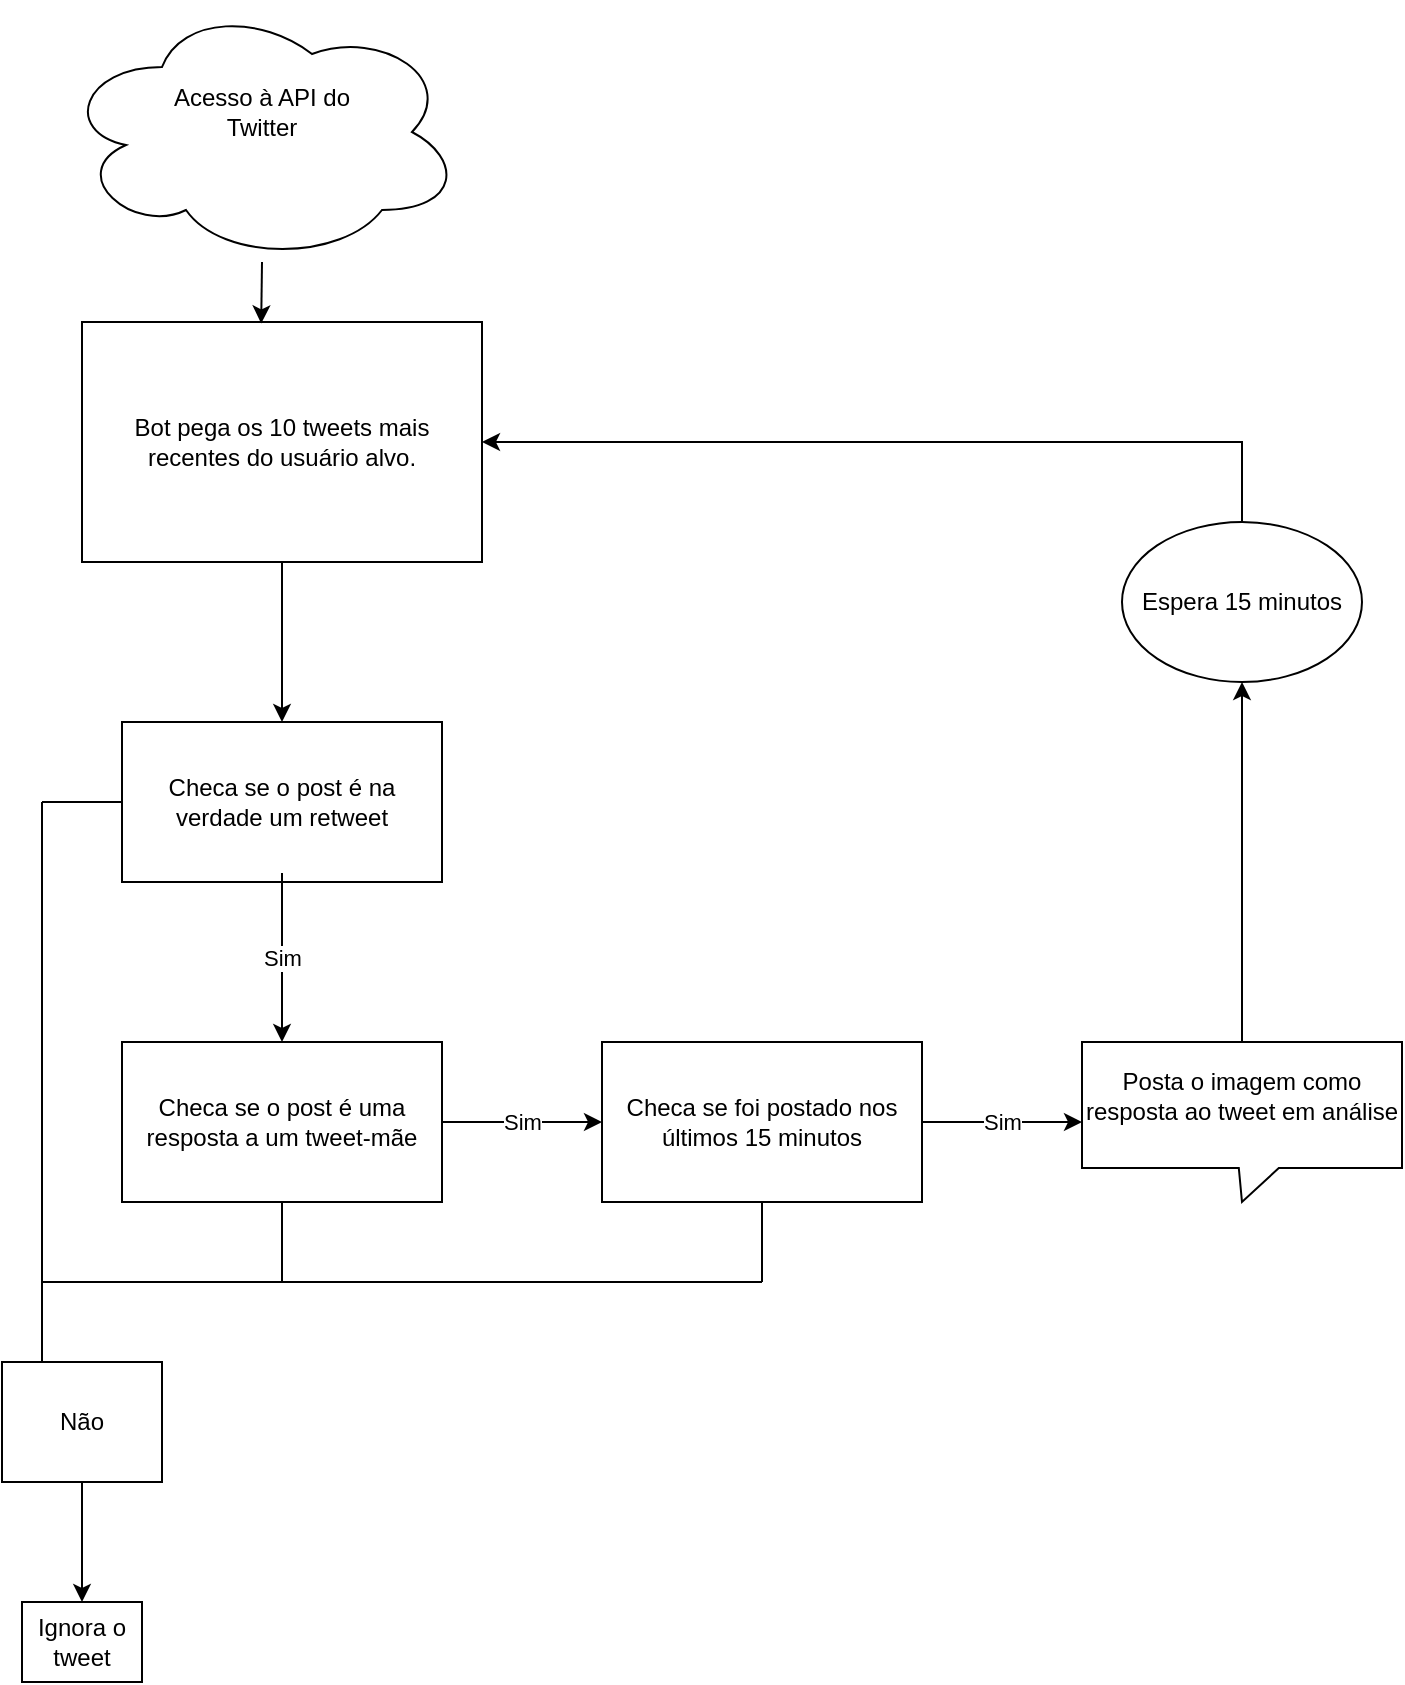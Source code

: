 <mxfile version="12.6.6" type="device"><diagram id="Cb6JsTCsP2V8VwC_PzNi" name="Page-1"><mxGraphModel dx="1422" dy="745" grid="1" gridSize="10" guides="1" tooltips="1" connect="1" arrows="1" fold="1" page="1" pageScale="1" pageWidth="850" pageHeight="1100" math="0" shadow="0"><root><mxCell id="0"/><mxCell id="1" parent="0"/><mxCell id="kjSqjSgsv92NFPC_oOvG-6" value="" style="endArrow=classic;html=1;exitX=0.5;exitY=1;exitDx=0;exitDy=0;" edge="1" parent="1" source="kjSqjSgsv92NFPC_oOvG-4" target="kjSqjSgsv92NFPC_oOvG-7"><mxGeometry width="50" height="50" relative="1" as="geometry"><mxPoint x="60" y="360" as="sourcePoint"/><mxPoint x="160" y="400" as="targetPoint"/></mxGeometry></mxCell><mxCell id="kjSqjSgsv92NFPC_oOvG-17" value="" style="group" vertex="1" connectable="0" parent="1"><mxGeometry x="50" width="200" height="130" as="geometry"/></mxCell><mxCell id="kjSqjSgsv92NFPC_oOvG-15" value="" style="ellipse;shape=cloud;whiteSpace=wrap;html=1;" vertex="1" parent="kjSqjSgsv92NFPC_oOvG-17"><mxGeometry width="200" height="130" as="geometry"/></mxCell><mxCell id="kjSqjSgsv92NFPC_oOvG-16" value="Acesso à API do Twitter" style="text;html=1;strokeColor=none;fillColor=none;align=center;verticalAlign=middle;whiteSpace=wrap;rounded=0;" vertex="1" parent="kjSqjSgsv92NFPC_oOvG-17"><mxGeometry x="40" y="40" width="120" height="30" as="geometry"/></mxCell><mxCell id="kjSqjSgsv92NFPC_oOvG-18" value="" style="group" vertex="1" connectable="0" parent="1"><mxGeometry x="60" y="160" width="200" height="120" as="geometry"/></mxCell><mxCell id="kjSqjSgsv92NFPC_oOvG-4" value="" style="rounded=0;whiteSpace=wrap;html=1;" vertex="1" parent="kjSqjSgsv92NFPC_oOvG-18"><mxGeometry width="200" height="120.0" as="geometry"/></mxCell><mxCell id="kjSqjSgsv92NFPC_oOvG-5" value="Bot pega os 10 tweets mais recentes do usuário alvo." style="text;html=1;strokeColor=none;fillColor=none;align=center;verticalAlign=middle;whiteSpace=wrap;rounded=0;" vertex="1" parent="kjSqjSgsv92NFPC_oOvG-18"><mxGeometry x="15" y="21.818" width="170" height="76.364" as="geometry"/></mxCell><mxCell id="kjSqjSgsv92NFPC_oOvG-19" value="" style="group" vertex="1" connectable="0" parent="1"><mxGeometry x="80" y="360" width="160" height="80" as="geometry"/></mxCell><mxCell id="kjSqjSgsv92NFPC_oOvG-7" value="" style="rounded=0;whiteSpace=wrap;html=1;" vertex="1" parent="kjSqjSgsv92NFPC_oOvG-19"><mxGeometry width="160" height="80" as="geometry"/></mxCell><mxCell id="kjSqjSgsv92NFPC_oOvG-8" value="Checa se o post é na verdade um retweet" style="text;html=1;strokeColor=none;fillColor=none;align=center;verticalAlign=middle;whiteSpace=wrap;rounded=0;" vertex="1" parent="kjSqjSgsv92NFPC_oOvG-19"><mxGeometry x="5" y="4.444" width="150" height="71.111" as="geometry"/></mxCell><mxCell id="kjSqjSgsv92NFPC_oOvG-20" value="" style="group" vertex="1" connectable="0" parent="1"><mxGeometry x="80" y="520" width="160" height="80" as="geometry"/></mxCell><mxCell id="kjSqjSgsv92NFPC_oOvG-9" value="" style="rounded=0;whiteSpace=wrap;html=1;" vertex="1" parent="kjSqjSgsv92NFPC_oOvG-20"><mxGeometry width="160" height="80" as="geometry"/></mxCell><mxCell id="kjSqjSgsv92NFPC_oOvG-10" value="Checa se o post é uma resposta a um tweet-mãe" style="text;html=1;strokeColor=none;fillColor=none;align=center;verticalAlign=middle;whiteSpace=wrap;rounded=0;" vertex="1" parent="kjSqjSgsv92NFPC_oOvG-20"><mxGeometry x="5" y="4.444" width="150" height="71.111" as="geometry"/></mxCell><mxCell id="kjSqjSgsv92NFPC_oOvG-21" value="" style="group" vertex="1" connectable="0" parent="1"><mxGeometry x="320" y="520" width="160" height="80" as="geometry"/></mxCell><mxCell id="kjSqjSgsv92NFPC_oOvG-11" value="" style="rounded=0;whiteSpace=wrap;html=1;" vertex="1" parent="kjSqjSgsv92NFPC_oOvG-21"><mxGeometry width="160" height="80" as="geometry"/></mxCell><mxCell id="kjSqjSgsv92NFPC_oOvG-12" value="Checa se foi postado nos últimos 15 minutos" style="text;html=1;strokeColor=none;fillColor=none;align=center;verticalAlign=middle;whiteSpace=wrap;rounded=0;" vertex="1" parent="kjSqjSgsv92NFPC_oOvG-21"><mxGeometry x="5" y="4.444" width="150" height="71.111" as="geometry"/></mxCell><mxCell id="kjSqjSgsv92NFPC_oOvG-22" value="" style="group" vertex="1" connectable="0" parent="1"><mxGeometry x="560" y="520" width="160" height="80" as="geometry"/></mxCell><mxCell id="kjSqjSgsv92NFPC_oOvG-13" value="" style="shape=callout;whiteSpace=wrap;html=1;perimeter=calloutPerimeter;size=17;position=0.49;" vertex="1" parent="kjSqjSgsv92NFPC_oOvG-22"><mxGeometry width="160" height="80" as="geometry"/></mxCell><mxCell id="kjSqjSgsv92NFPC_oOvG-14" value="Posta o imagem como resposta ao tweet em análise" style="text;html=1;strokeColor=none;fillColor=none;align=center;verticalAlign=middle;whiteSpace=wrap;rounded=0;" vertex="1" parent="kjSqjSgsv92NFPC_oOvG-22"><mxGeometry width="160" height="53.333" as="geometry"/></mxCell><mxCell id="kjSqjSgsv92NFPC_oOvG-23" value="" style="endArrow=none;html=1;entryX=0;entryY=0.5;entryDx=0;entryDy=0;" edge="1" parent="1" target="kjSqjSgsv92NFPC_oOvG-7"><mxGeometry width="50" height="50" relative="1" as="geometry"><mxPoint x="40" y="400" as="sourcePoint"/><mxPoint x="40" y="230" as="targetPoint"/></mxGeometry></mxCell><mxCell id="kjSqjSgsv92NFPC_oOvG-24" value="" style="endArrow=none;html=1;" edge="1" parent="1"><mxGeometry width="50" height="50" relative="1" as="geometry"><mxPoint x="40" y="680" as="sourcePoint"/><mxPoint x="40" y="400" as="targetPoint"/></mxGeometry></mxCell><mxCell id="kjSqjSgsv92NFPC_oOvG-26" value="" style="rounded=0;whiteSpace=wrap;html=1;" vertex="1" parent="1"><mxGeometry x="20" y="680" width="80" height="60" as="geometry"/></mxCell><mxCell id="kjSqjSgsv92NFPC_oOvG-28" value="Não" style="text;html=1;strokeColor=none;fillColor=none;align=center;verticalAlign=middle;whiteSpace=wrap;rounded=0;" vertex="1" parent="1"><mxGeometry x="40" y="700" width="40" height="20" as="geometry"/></mxCell><mxCell id="kjSqjSgsv92NFPC_oOvG-29" value="" style="endArrow=none;html=1;entryX=0.5;entryY=1;entryDx=0;entryDy=0;" edge="1" parent="1" target="kjSqjSgsv92NFPC_oOvG-9"><mxGeometry width="50" height="50" relative="1" as="geometry"><mxPoint x="160" y="640" as="sourcePoint"/><mxPoint x="70" y="760" as="targetPoint"/></mxGeometry></mxCell><mxCell id="kjSqjSgsv92NFPC_oOvG-30" value="" style="endArrow=none;html=1;entryX=0.5;entryY=1;entryDx=0;entryDy=0;" edge="1" parent="1" target="kjSqjSgsv92NFPC_oOvG-11"><mxGeometry width="50" height="50" relative="1" as="geometry"><mxPoint x="400" y="640" as="sourcePoint"/><mxPoint x="70" y="760" as="targetPoint"/></mxGeometry></mxCell><mxCell id="kjSqjSgsv92NFPC_oOvG-31" value="" style="endArrow=none;html=1;" edge="1" parent="1"><mxGeometry width="50" height="50" relative="1" as="geometry"><mxPoint x="40" y="640" as="sourcePoint"/><mxPoint x="400" y="640" as="targetPoint"/></mxGeometry></mxCell><mxCell id="kjSqjSgsv92NFPC_oOvG-33" value="" style="rounded=0;whiteSpace=wrap;html=1;" vertex="1" parent="1"><mxGeometry x="30" y="800" width="60" height="40" as="geometry"/></mxCell><mxCell id="kjSqjSgsv92NFPC_oOvG-34" value="" style="endArrow=classic;html=1;exitX=0.5;exitY=1;exitDx=0;exitDy=0;entryX=0.5;entryY=0;entryDx=0;entryDy=0;" edge="1" parent="1" source="kjSqjSgsv92NFPC_oOvG-26" target="kjSqjSgsv92NFPC_oOvG-33"><mxGeometry width="50" height="50" relative="1" as="geometry"><mxPoint x="59" y="743" as="sourcePoint"/><mxPoint x="80" y="790" as="targetPoint"/></mxGeometry></mxCell><mxCell id="kjSqjSgsv92NFPC_oOvG-36" value="Ignora o tweet" style="text;html=1;strokeColor=none;fillColor=none;align=center;verticalAlign=middle;whiteSpace=wrap;rounded=0;" vertex="1" parent="1"><mxGeometry x="30" y="800" width="60" height="40" as="geometry"/></mxCell><mxCell id="kjSqjSgsv92NFPC_oOvG-37" value="Sim" style="endArrow=classic;html=1;exitX=1;exitY=0.5;exitDx=0;exitDy=0;entryX=0;entryY=0.5;entryDx=0;entryDy=0;" edge="1" parent="1" source="kjSqjSgsv92NFPC_oOvG-9" target="kjSqjSgsv92NFPC_oOvG-11"><mxGeometry width="50" height="50" relative="1" as="geometry"><mxPoint x="20" y="910" as="sourcePoint"/><mxPoint x="70" y="860" as="targetPoint"/></mxGeometry></mxCell><mxCell id="kjSqjSgsv92NFPC_oOvG-39" value="Sim" style="edgeStyle=none;rounded=0;orthogonalLoop=1;jettySize=auto;html=1;entryX=0;entryY=0.75;entryDx=0;entryDy=0;" edge="1" parent="1" source="kjSqjSgsv92NFPC_oOvG-11" target="kjSqjSgsv92NFPC_oOvG-14"><mxGeometry relative="1" as="geometry"/></mxCell><mxCell id="kjSqjSgsv92NFPC_oOvG-45" style="edgeStyle=none;rounded=0;orthogonalLoop=1;jettySize=auto;html=1;entryX=1;entryY=0.5;entryDx=0;entryDy=0;" edge="1" parent="1" source="kjSqjSgsv92NFPC_oOvG-42" target="kjSqjSgsv92NFPC_oOvG-4"><mxGeometry relative="1" as="geometry"><mxPoint x="640" y="210" as="targetPoint"/><Array as="points"><mxPoint x="640" y="220"/></Array></mxGeometry></mxCell><mxCell id="kjSqjSgsv92NFPC_oOvG-42" value="Espera 15 minutos" style="ellipse;whiteSpace=wrap;html=1;" vertex="1" parent="1"><mxGeometry x="580" y="260" width="120" height="80" as="geometry"/></mxCell><mxCell id="kjSqjSgsv92NFPC_oOvG-44" style="edgeStyle=none;rounded=0;orthogonalLoop=1;jettySize=auto;html=1;" edge="1" parent="1" source="kjSqjSgsv92NFPC_oOvG-14" target="kjSqjSgsv92NFPC_oOvG-42"><mxGeometry relative="1" as="geometry"/></mxCell><mxCell id="kjSqjSgsv92NFPC_oOvG-47" style="edgeStyle=none;rounded=0;orthogonalLoop=1;jettySize=auto;html=1;entryX=0.448;entryY=0.006;entryDx=0;entryDy=0;entryPerimeter=0;" edge="1" parent="1" source="kjSqjSgsv92NFPC_oOvG-15" target="kjSqjSgsv92NFPC_oOvG-4"><mxGeometry relative="1" as="geometry"/></mxCell><mxCell id="kjSqjSgsv92NFPC_oOvG-48" value="Sim" style="edgeStyle=none;rounded=0;orthogonalLoop=1;jettySize=auto;html=1;entryX=0.5;entryY=0;entryDx=0;entryDy=0;" edge="1" parent="1" source="kjSqjSgsv92NFPC_oOvG-8" target="kjSqjSgsv92NFPC_oOvG-9"><mxGeometry relative="1" as="geometry"/></mxCell></root></mxGraphModel></diagram></mxfile>